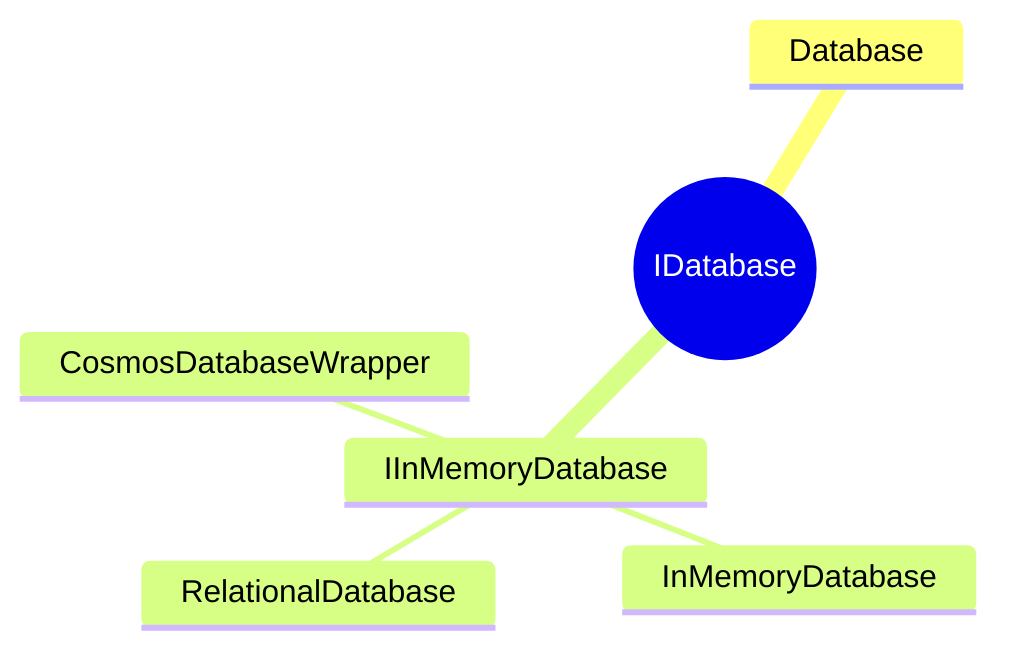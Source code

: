 mindmap
    root((IDatabase))
        Database
        IInMemoryDatabase
            CosmosDatabaseWrapper
            InMemoryDatabase
            RelationalDatabase
